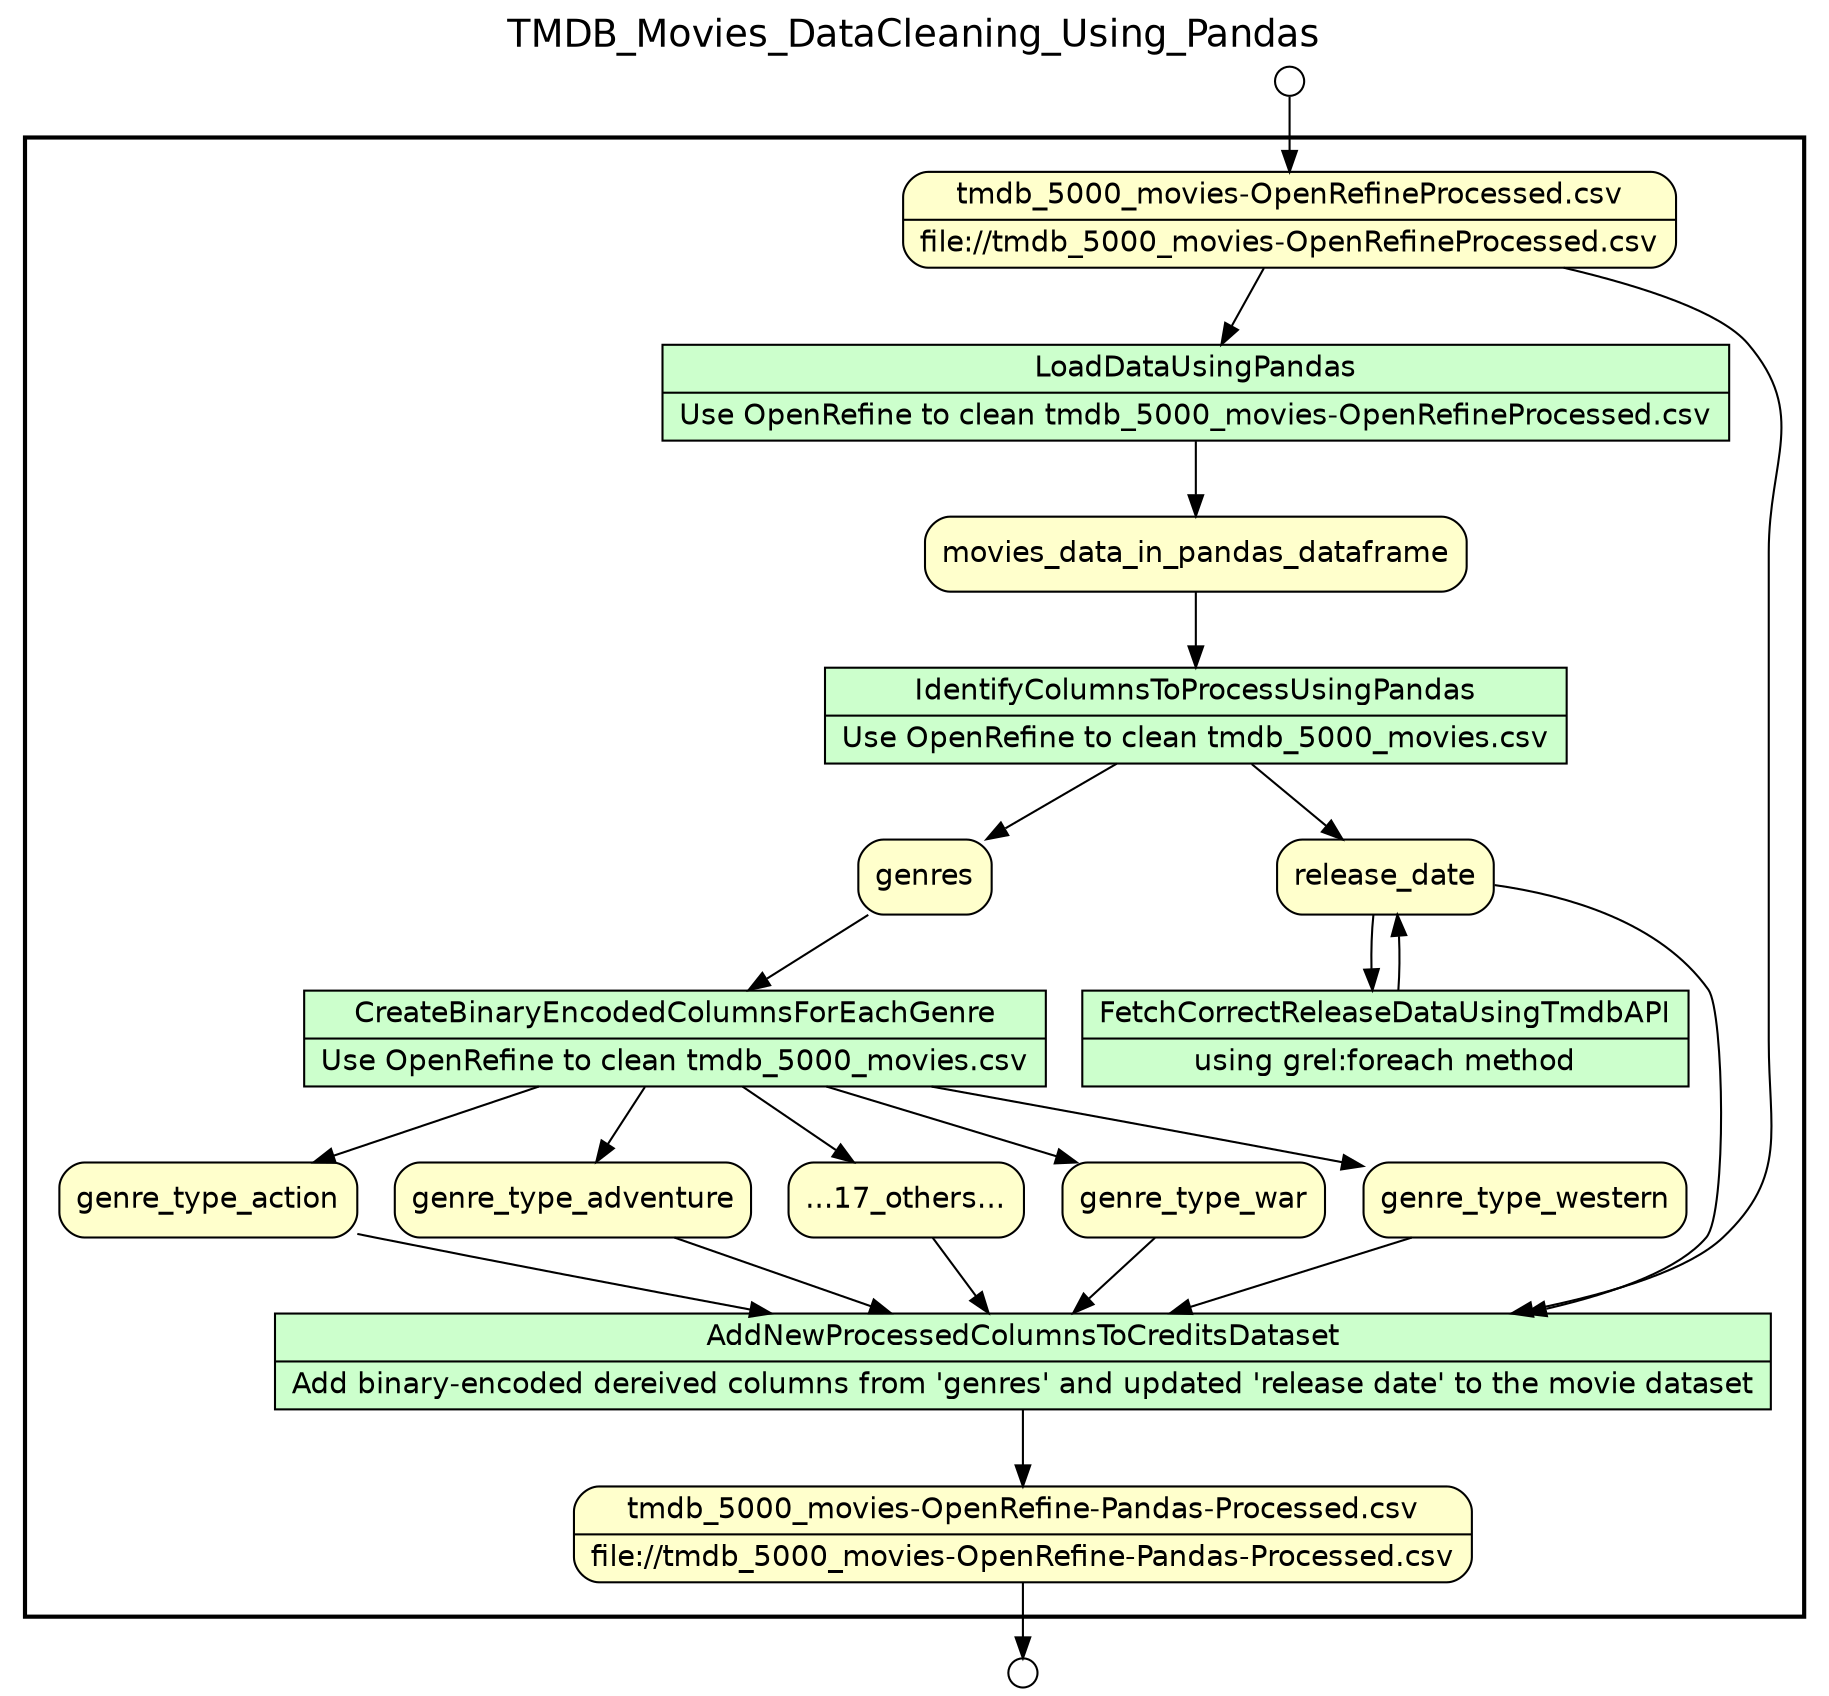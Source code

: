 
/* Start of top-level graph */
digraph Workflow {
rankdir=TB

/* Title for graph */
fontname=Helvetica; fontsize=18; labelloc=t
label=TMDB_Movies_DataCleaning_Using_Pandas

/* Start of double cluster for drawing box around nodes in workflow */
subgraph cluster_workflow_box_outer { label=""; color=black; penwidth=2
subgraph cluster_workflow_box_inner { label=""; penwidth=0

/* Style for nodes representing atomic programs in workflow */
node[shape=box style=filled fillcolor="#CCFFCC" peripheries=1 fontname=Helvetica]

/* Nodes representing atomic programs in workflow */
LoadDataUsingPandas [shape=record rankdir=LR label="{<f0> LoadDataUsingPandas |<f1> Use OpenRefine to clean tmdb_5000_movies-OpenRefineProcessed.csv}"];
IdentifyColumnsToProcessUsingPandas [shape=record rankdir=LR label="{<f0> IdentifyColumnsToProcessUsingPandas |<f1> Use OpenRefine to clean tmdb_5000_movies.csv}"];
CreateBinaryEncodedColumnsForEachGenre [shape=record rankdir=LR label="{<f0> CreateBinaryEncodedColumnsForEachGenre |<f1> Use OpenRefine to clean tmdb_5000_movies.csv}"];
AddNewProcessedColumnsToCreditsDataset [shape=record rankdir=LR label="{<f0> AddNewProcessedColumnsToCreditsDataset |<f1> Add binary-encoded dereived columns from 'genres' and updated 'release date' to the movie dataset}"];

/* Style for nodes representing composite programs (sub-workflows) in workflow */
node[shape=box style=filled fillcolor="#CCFFCC" peripheries=2 fontname=Helvetica]

/* Nodes representing composite programs (sub-workflows) in workflow */
FetchCorrectReleaseDataUsingTmdbAPI [shape=record rankdir=LR label="{<f0> FetchCorrectReleaseDataUsingTmdbAPI |<f1> using grel\:foreach method}"];

/* Style for nodes representing non-parameter data channels in workflow */
node[shape=box style="rounded,filled" fillcolor="#FFFFCC" peripheries=1 fontname=Helvetica]

/* Nodes for non-parameter data channels in workflow */
"tmdb_5000_movies-OpenRefineProcessed.csv" [shape=record rankdir=LR label="{<f0> tmdb_5000_movies-OpenRefineProcessed.csv |<f1> file\://tmdb_5000_movies-OpenRefineProcessed.csv}"];
movies_data_in_pandas_dataframe
genres
release_date
genre_type_action
genre_type_adventure
"...17_others..."
genre_type_war
genre_type_western
"tmdb_5000_movies-OpenRefine-Pandas-Processed.csv" [shape=record rankdir=LR label="{<f0> tmdb_5000_movies-OpenRefine-Pandas-Processed.csv |<f1> file\://tmdb_5000_movies-OpenRefine-Pandas-Processed.csv}"];

/* Style for nodes representing parameter channels in workflow */
node[shape=box style="rounded,filled" fillcolor="#FCFCFC" peripheries=1 fontname=Helvetica]

/* Nodes representing parameter channels in workflow */

/* Edges representing connections between programs and channels */
LoadDataUsingPandas -> movies_data_in_pandas_dataframe
"tmdb_5000_movies-OpenRefineProcessed.csv" -> LoadDataUsingPandas
IdentifyColumnsToProcessUsingPandas -> genres
IdentifyColumnsToProcessUsingPandas -> release_date
movies_data_in_pandas_dataframe -> IdentifyColumnsToProcessUsingPandas
CreateBinaryEncodedColumnsForEachGenre -> genre_type_action
CreateBinaryEncodedColumnsForEachGenre -> genre_type_adventure
CreateBinaryEncodedColumnsForEachGenre -> "...17_others..."
CreateBinaryEncodedColumnsForEachGenre -> genre_type_war
CreateBinaryEncodedColumnsForEachGenre -> genre_type_western
genres -> CreateBinaryEncodedColumnsForEachGenre
FetchCorrectReleaseDataUsingTmdbAPI -> release_date
release_date -> FetchCorrectReleaseDataUsingTmdbAPI
AddNewProcessedColumnsToCreditsDataset -> "tmdb_5000_movies-OpenRefine-Pandas-Processed.csv"
"tmdb_5000_movies-OpenRefineProcessed.csv" -> AddNewProcessedColumnsToCreditsDataset
genre_type_action -> AddNewProcessedColumnsToCreditsDataset
genre_type_adventure -> AddNewProcessedColumnsToCreditsDataset
"...17_others..." -> AddNewProcessedColumnsToCreditsDataset
genre_type_war -> AddNewProcessedColumnsToCreditsDataset
genre_type_western -> AddNewProcessedColumnsToCreditsDataset
release_date -> AddNewProcessedColumnsToCreditsDataset

/* End of double cluster for drawing box around nodes in workflow */
}}

/* Style for nodes representing workflow input ports */
node[shape=circle style="rounded,filled" fillcolor="#FFFFFF" peripheries=1 fontname=Helvetica width=0.2]

/* Nodes representing workflow input ports */
"tmdb_5000_movies-OpenRefineProcessed.csv_input_port" [label=""]

/* Style for nodes representing workflow output ports */
node[shape=circle style="rounded,filled" fillcolor="#FFFFFF" peripheries=1 fontname=Helvetica width=0.2]

/* Nodes representing workflow output ports */
"tmdb_5000_movies-OpenRefine-Pandas-Processed.csv_output_port" [label=""]

/* Edges from input ports to channels */
"tmdb_5000_movies-OpenRefineProcessed.csv_input_port" -> "tmdb_5000_movies-OpenRefineProcessed.csv"

/* Edges from channels to output ports */
"tmdb_5000_movies-OpenRefine-Pandas-Processed.csv" -> "tmdb_5000_movies-OpenRefine-Pandas-Processed.csv_output_port"

/* End of top-level graph */
}
